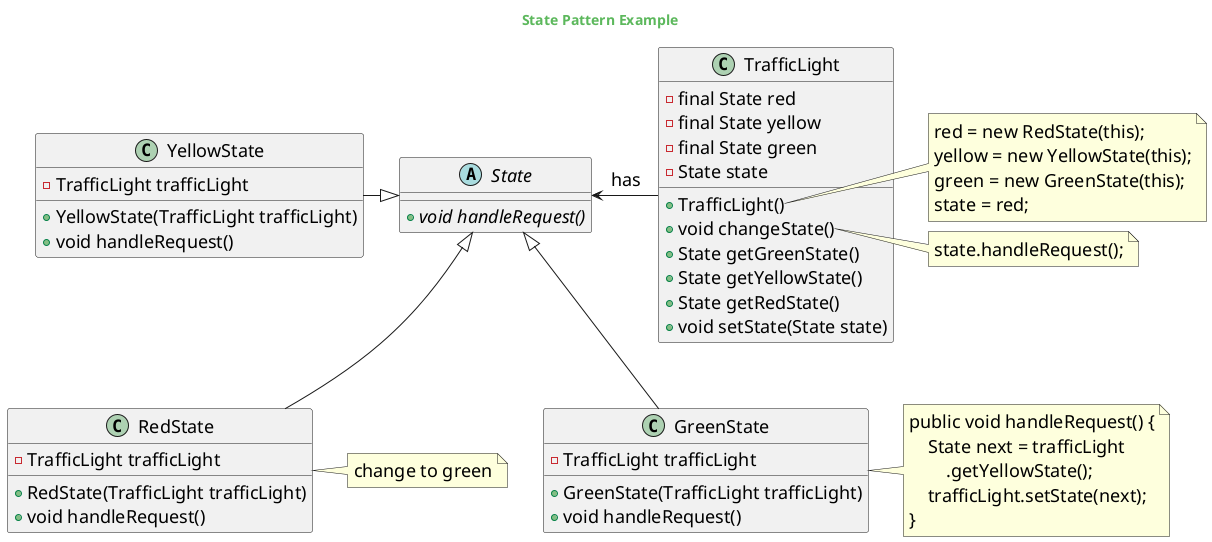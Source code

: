 @startuml

skinparam backgroundcolor transparent
skinparam classFontSize 18
skinparam noteFontSize 18
skinparam arrowFontSize 18
skinparam classAttributeFontSize 18

skinparam titleFontColor #5cb85c

Title State Pattern Example

abstract class State {
	+ {abstract} void handleRequest()
}

class TrafficLight {
	- final State red
	- final State yellow
	- final State green
	- State state
    + TrafficLight()
    + void changeState()
    + State getGreenState()
    + State getYellowState()
    + State getRedState()
    + void setState(State state)
}


class GreenState extends State{
    - TrafficLight trafficLight
    + GreenState(TrafficLight trafficLight)
    + void handleRequest()
}

class RedState extends State{
    - TrafficLight trafficLight
    + RedState(TrafficLight trafficLight)
    + void handleRequest()
}

'class YellowState extends State{
class YellowState{
    - TrafficLight trafficLight
    + YellowState(TrafficLight trafficLight)
    + void handleRequest()
}

YellowState -down|> State

TrafficLight -left-> State: has

note right of TrafficLight::TrafficLight
    red = new RedState(this);
    yellow = new YellowState(this);
    green = new GreenState(this);
    state = red;
end note

note right of TrafficLight::changeState
    state.handleRequest();
end note

note right of RedState
    change to green
end note

note right of GreenState
    public void handleRequest() {
        State next = trafficLight
            .getYellowState();
        trafficLight.setState(next);
    }
end note



@enduml